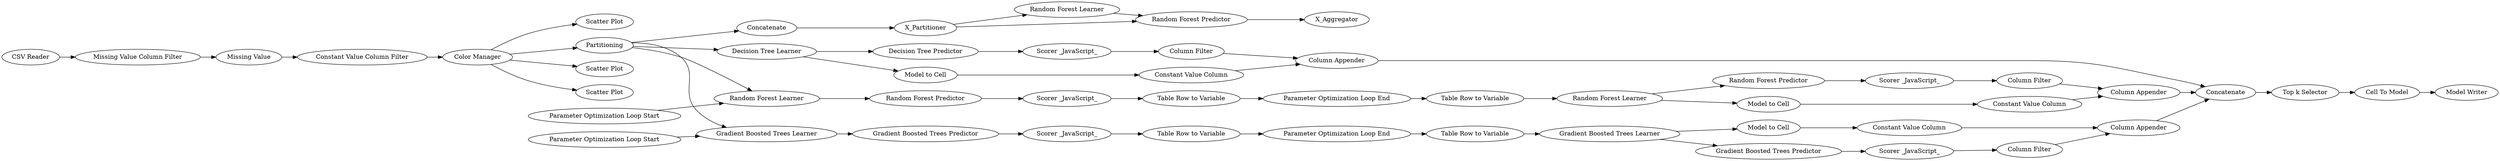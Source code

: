 digraph {
	"-5102650495797940825_1" [label="CSV Reader"]
	"6245856059292638358_30" [label="Column Filter"]
	"1912374119306348072_70" [label="Cell To Model"]
	"3897889457472893_60" [label="Scorer _JavaScript_"]
	"4520263775396372249_50" [label="Model to Cell"]
	"7455109071296928516_25" [label="Scatter Plot"]
	"3897889457472893_61" [label="Random Forest Learner"]
	"4520263775396372249_48" [label="Gradient Boosted Trees Learner"]
	"4520263775396372249_41" [label="Scorer _JavaScript_"]
	"3897889457472893_44" [label="Parameter Optimization Loop End"]
	"1912374119306348072_69" [label="Top k Selector"]
	"3897889457472893_30" [label="Column Filter"]
	"6245856059292638358_31" [label="Column Appender"]
	"3897889457472893_29" [label="Constant Value Column"]
	"3897889457472893_46" [label="Table Row to Variable"]
	"4520263775396372249_45" [label="Gradient Boosted Trees Predictor"]
	"2254201507050946067_64" [label="Random Forest Learner"]
	"6587302916986046097_54" [label="Constant Value Column Filter"]
	"7455109071296928516_24" [label="Color Manager"]
	"6245856059292638358_27" [label="Scorer _JavaScript_"]
	"2254201507050946067_66" [label=Concatenate]
	"4520263775396372249_44" [label="Parameter Optimization Loop End"]
	"1912374119306348072_71" [label="Model Writer"]
	"6245856059292638358_11" [label="Decision Tree Learner"]
	"3897889457472893_64" [label="Column Appender"]
	"6587302916986046097_53" [label="Missing Value"]
	"2254201507050946067_62" [label=X_Aggregator]
	"4520263775396372249_39" [label="Gradient Boosted Trees Learner"]
	"4520263775396372249_42" [label="Table Row to Variable"]
	"4520263775396372249_51" [label="Constant Value Column"]
	"4520263775396372249_53" [label="Column Appender"]
	"6245856059292638358_28" [label="Model to Cell"]
	"2254201507050946067_63" [label=X_Partitioner]
	"4520263775396372249_47" [label="Gradient Boosted Trees Predictor"]
	"3897889457472893_43" [label="Parameter Optimization Loop Start"]
	"4520263775396372249_52" [label="Column Filter"]
	"6587302916986046097_55" [label="Missing Value Column Filter"]
	"3897889457472893_63" [label="Scorer _JavaScript_"]
	"3897889457472893_59" [label="Random Forest Predictor"]
	"2254201507050946067_65" [label="Random Forest Predictor"]
	"4520263775396372249_46" [label="Table Row to Variable"]
	"4520263775396372249_49" [label="Scorer _JavaScript_"]
	"3897889457472893_62" [label="Random Forest Predictor"]
	"6245856059292638358_15" [label="Decision Tree Predictor"]
	"6245856059292638358_29" [label="Constant Value Column"]
	"3897889457472893_58" [label="Random Forest Learner"]
	"3897889457472893_42" [label="Table Row to Variable"]
	"7455109071296928516_27" [label="Scatter Plot"]
	"1912374119306348072_68" [label=Concatenate]
	"7455109071296928516_26" [label="Scatter Plot"]
	"3897889457472893_28" [label="Model to Cell"]
	"4520263775396372249_43" [label="Parameter Optimization Loop Start"]
	"7455109071296928516_10" [label=Partitioning]
	"3897889457472893_59" -> "3897889457472893_60"
	"7455109071296928516_24" -> "7455109071296928516_25"
	"2254201507050946067_63" -> "2254201507050946067_64"
	"4520263775396372249_43" -> "4520263775396372249_39"
	"6245856059292638358_28" -> "6245856059292638358_29"
	"4520263775396372249_53" -> "1912374119306348072_68"
	"6245856059292638358_31" -> "1912374119306348072_68"
	"7455109071296928516_24" -> "7455109071296928516_27"
	"2254201507050946067_64" -> "2254201507050946067_65"
	"7455109071296928516_10" -> "6245856059292638358_11"
	"2254201507050946067_63" -> "2254201507050946067_65"
	"3897889457472893_61" -> "3897889457472893_62"
	"7455109071296928516_24" -> "7455109071296928516_26"
	"3897889457472893_64" -> "1912374119306348072_68"
	"4520263775396372249_51" -> "4520263775396372249_53"
	"4520263775396372249_48" -> "4520263775396372249_47"
	"6245856059292638358_11" -> "6245856059292638358_28"
	"6245856059292638358_27" -> "6245856059292638358_30"
	"6587302916986046097_55" -> "6587302916986046097_53"
	"4520263775396372249_45" -> "4520263775396372249_41"
	"6245856059292638358_30" -> "6245856059292638358_31"
	"6245856059292638358_11" -> "6245856059292638358_15"
	"3897889457472893_62" -> "3897889457472893_63"
	"4520263775396372249_50" -> "4520263775396372249_51"
	"3897889457472893_42" -> "3897889457472893_44"
	"3897889457472893_58" -> "3897889457472893_59"
	"6587302916986046097_54" -> "7455109071296928516_24"
	"7455109071296928516_10" -> "4520263775396372249_39"
	"6245856059292638358_29" -> "6245856059292638358_31"
	"3897889457472893_46" -> "3897889457472893_61"
	"4520263775396372249_42" -> "4520263775396372249_44"
	"4520263775396372249_46" -> "4520263775396372249_48"
	"4520263775396372249_44" -> "4520263775396372249_46"
	"4520263775396372249_41" -> "4520263775396372249_42"
	"4520263775396372249_49" -> "4520263775396372249_52"
	"3897889457472893_43" -> "3897889457472893_58"
	"2254201507050946067_65" -> "2254201507050946067_62"
	"3897889457472893_63" -> "3897889457472893_30"
	"6587302916986046097_53" -> "6587302916986046097_54"
	"3897889457472893_60" -> "3897889457472893_42"
	"6245856059292638358_15" -> "6245856059292638358_27"
	"4520263775396372249_48" -> "4520263775396372249_50"
	"3897889457472893_44" -> "3897889457472893_46"
	"-5102650495797940825_1" -> "6587302916986046097_55"
	"7455109071296928516_10" -> "2254201507050946067_66"
	"7455109071296928516_10" -> "3897889457472893_58"
	"4520263775396372249_39" -> "4520263775396372249_45"
	"4520263775396372249_47" -> "4520263775396372249_49"
	"1912374119306348072_68" -> "1912374119306348072_69"
	"3897889457472893_61" -> "3897889457472893_28"
	"7455109071296928516_24" -> "7455109071296928516_10"
	"1912374119306348072_70" -> "1912374119306348072_71"
	"3897889457472893_28" -> "3897889457472893_29"
	"3897889457472893_29" -> "3897889457472893_64"
	"2254201507050946067_66" -> "2254201507050946067_63"
	"1912374119306348072_69" -> "1912374119306348072_70"
	"4520263775396372249_52" -> "4520263775396372249_53"
	"3897889457472893_30" -> "3897889457472893_64"
	rankdir=LR
}
